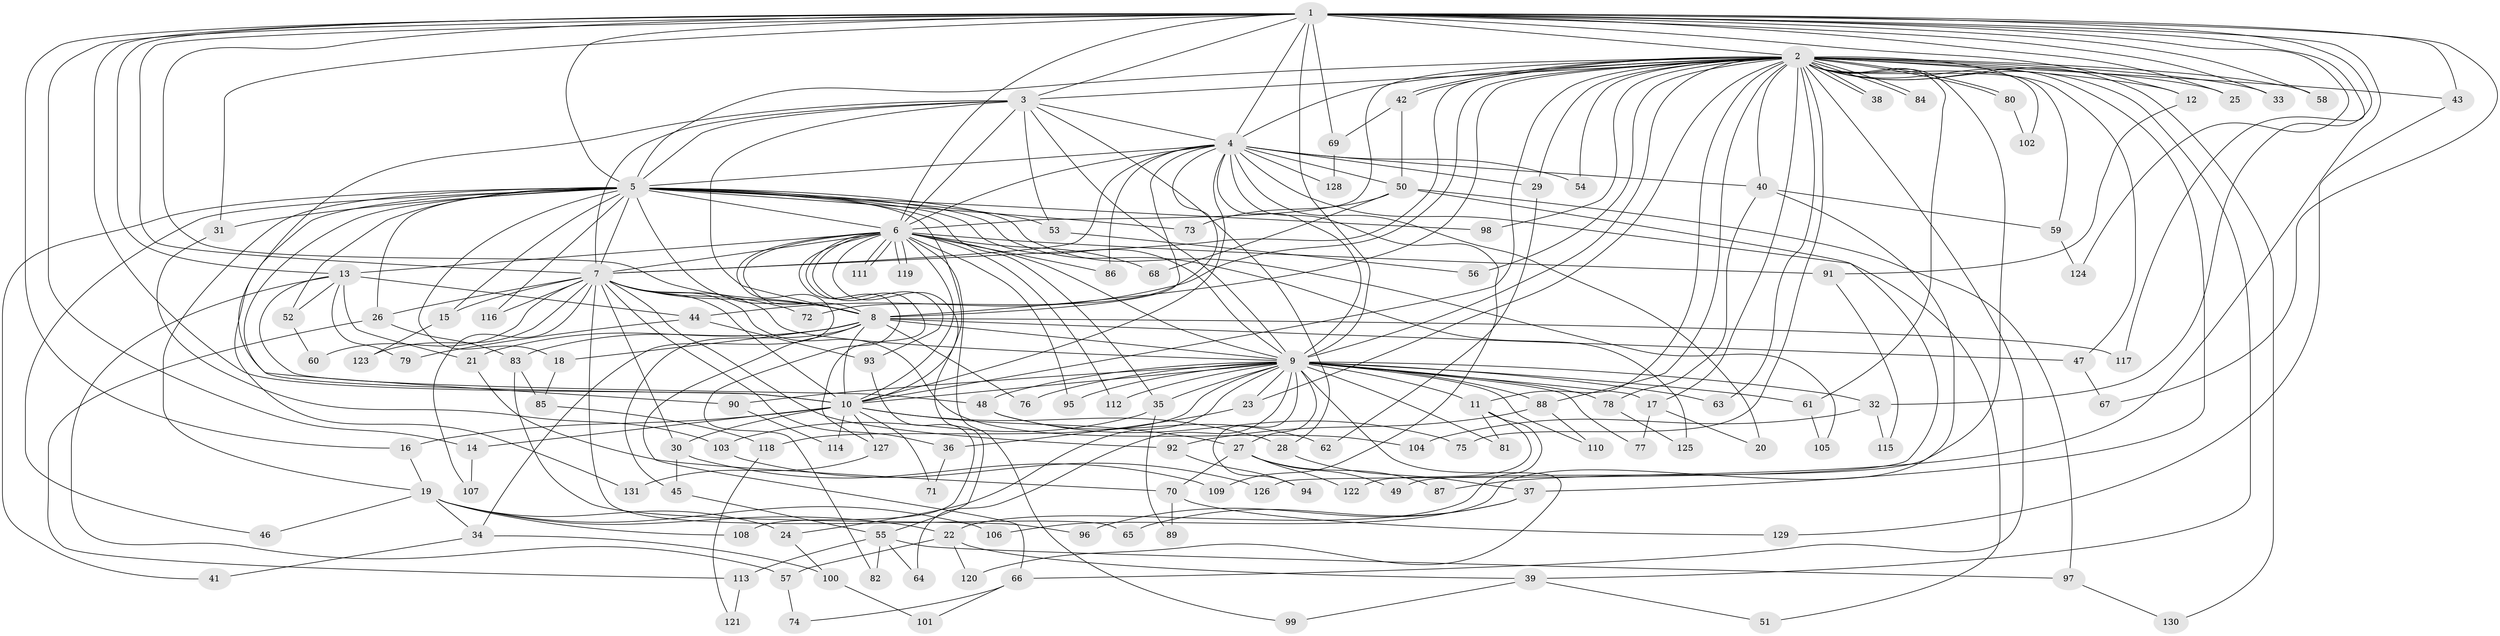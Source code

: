 // coarse degree distribution, {19: 0.012658227848101266, 35: 0.012658227848101266, 14: 0.012658227848101266, 17: 0.02531645569620253, 21: 0.012658227848101266, 16: 0.012658227848101266, 13: 0.02531645569620253, 27: 0.012658227848101266, 8: 0.02531645569620253, 3: 0.22784810126582278, 2: 0.4050632911392405, 4: 0.06329113924050633, 11: 0.012658227848101266, 7: 0.02531645569620253, 5: 0.0379746835443038, 6: 0.02531645569620253, 1: 0.05063291139240506}
// Generated by graph-tools (version 1.1) at 2025/49/03/04/25 22:49:23]
// undirected, 131 vertices, 287 edges
graph export_dot {
  node [color=gray90,style=filled];
  1;
  2;
  3;
  4;
  5;
  6;
  7;
  8;
  9;
  10;
  11;
  12;
  13;
  14;
  15;
  16;
  17;
  18;
  19;
  20;
  21;
  22;
  23;
  24;
  25;
  26;
  27;
  28;
  29;
  30;
  31;
  32;
  33;
  34;
  35;
  36;
  37;
  38;
  39;
  40;
  41;
  42;
  43;
  44;
  45;
  46;
  47;
  48;
  49;
  50;
  51;
  52;
  53;
  54;
  55;
  56;
  57;
  58;
  59;
  60;
  61;
  62;
  63;
  64;
  65;
  66;
  67;
  68;
  69;
  70;
  71;
  72;
  73;
  74;
  75;
  76;
  77;
  78;
  79;
  80;
  81;
  82;
  83;
  84;
  85;
  86;
  87;
  88;
  89;
  90;
  91;
  92;
  93;
  94;
  95;
  96;
  97;
  98;
  99;
  100;
  101;
  102;
  103;
  104;
  105;
  106;
  107;
  108;
  109;
  110;
  111;
  112;
  113;
  114;
  115;
  116;
  117;
  118;
  119;
  120;
  121;
  122;
  123;
  124;
  125;
  126;
  127;
  128;
  129;
  130;
  131;
  1 -- 2;
  1 -- 3;
  1 -- 4;
  1 -- 5;
  1 -- 6;
  1 -- 7;
  1 -- 8;
  1 -- 9;
  1 -- 10;
  1 -- 12;
  1 -- 13;
  1 -- 14;
  1 -- 16;
  1 -- 25;
  1 -- 31;
  1 -- 32;
  1 -- 33;
  1 -- 43;
  1 -- 58;
  1 -- 67;
  1 -- 69;
  1 -- 87;
  1 -- 117;
  1 -- 124;
  2 -- 3;
  2 -- 4;
  2 -- 5;
  2 -- 6;
  2 -- 7;
  2 -- 8;
  2 -- 9;
  2 -- 10;
  2 -- 11;
  2 -- 12;
  2 -- 17;
  2 -- 23;
  2 -- 25;
  2 -- 29;
  2 -- 33;
  2 -- 37;
  2 -- 38;
  2 -- 38;
  2 -- 39;
  2 -- 40;
  2 -- 42;
  2 -- 42;
  2 -- 43;
  2 -- 44;
  2 -- 47;
  2 -- 49;
  2 -- 54;
  2 -- 56;
  2 -- 58;
  2 -- 59;
  2 -- 61;
  2 -- 63;
  2 -- 66;
  2 -- 75;
  2 -- 80;
  2 -- 80;
  2 -- 84;
  2 -- 84;
  2 -- 88;
  2 -- 98;
  2 -- 102;
  2 -- 130;
  3 -- 4;
  3 -- 5;
  3 -- 6;
  3 -- 7;
  3 -- 8;
  3 -- 9;
  3 -- 10;
  3 -- 28;
  3 -- 53;
  4 -- 5;
  4 -- 6;
  4 -- 7;
  4 -- 8;
  4 -- 9;
  4 -- 10;
  4 -- 20;
  4 -- 29;
  4 -- 40;
  4 -- 50;
  4 -- 51;
  4 -- 54;
  4 -- 72;
  4 -- 86;
  4 -- 109;
  4 -- 128;
  5 -- 6;
  5 -- 7;
  5 -- 8;
  5 -- 9;
  5 -- 10;
  5 -- 15;
  5 -- 18;
  5 -- 19;
  5 -- 26;
  5 -- 31;
  5 -- 35;
  5 -- 41;
  5 -- 46;
  5 -- 52;
  5 -- 53;
  5 -- 73;
  5 -- 90;
  5 -- 98;
  5 -- 105;
  5 -- 116;
  5 -- 125;
  5 -- 131;
  6 -- 7;
  6 -- 8;
  6 -- 9;
  6 -- 10;
  6 -- 13;
  6 -- 34;
  6 -- 55;
  6 -- 68;
  6 -- 82;
  6 -- 86;
  6 -- 91;
  6 -- 93;
  6 -- 95;
  6 -- 99;
  6 -- 111;
  6 -- 111;
  6 -- 112;
  6 -- 119;
  6 -- 119;
  6 -- 127;
  7 -- 8;
  7 -- 9;
  7 -- 10;
  7 -- 15;
  7 -- 26;
  7 -- 30;
  7 -- 36;
  7 -- 60;
  7 -- 65;
  7 -- 72;
  7 -- 92;
  7 -- 104;
  7 -- 107;
  7 -- 116;
  7 -- 123;
  8 -- 9;
  8 -- 10;
  8 -- 18;
  8 -- 21;
  8 -- 45;
  8 -- 47;
  8 -- 66;
  8 -- 76;
  8 -- 83;
  8 -- 117;
  9 -- 10;
  9 -- 11;
  9 -- 17;
  9 -- 23;
  9 -- 24;
  9 -- 27;
  9 -- 32;
  9 -- 35;
  9 -- 48;
  9 -- 61;
  9 -- 63;
  9 -- 64;
  9 -- 76;
  9 -- 77;
  9 -- 78;
  9 -- 81;
  9 -- 88;
  9 -- 90;
  9 -- 94;
  9 -- 95;
  9 -- 110;
  9 -- 112;
  9 -- 118;
  9 -- 120;
  10 -- 14;
  10 -- 16;
  10 -- 27;
  10 -- 28;
  10 -- 30;
  10 -- 71;
  10 -- 114;
  10 -- 127;
  11 -- 22;
  11 -- 81;
  11 -- 122;
  12 -- 91;
  13 -- 21;
  13 -- 44;
  13 -- 48;
  13 -- 52;
  13 -- 57;
  13 -- 79;
  14 -- 107;
  15 -- 123;
  16 -- 19;
  17 -- 20;
  17 -- 77;
  18 -- 85;
  19 -- 22;
  19 -- 24;
  19 -- 34;
  19 -- 46;
  19 -- 106;
  19 -- 108;
  21 -- 70;
  22 -- 39;
  22 -- 57;
  22 -- 120;
  23 -- 36;
  24 -- 100;
  26 -- 83;
  26 -- 113;
  27 -- 49;
  27 -- 70;
  27 -- 87;
  27 -- 122;
  28 -- 37;
  29 -- 62;
  30 -- 45;
  30 -- 109;
  31 -- 103;
  32 -- 104;
  32 -- 115;
  34 -- 41;
  34 -- 100;
  35 -- 89;
  35 -- 103;
  36 -- 71;
  37 -- 65;
  37 -- 96;
  39 -- 51;
  39 -- 99;
  40 -- 59;
  40 -- 78;
  40 -- 106;
  42 -- 50;
  42 -- 69;
  43 -- 129;
  44 -- 79;
  44 -- 93;
  45 -- 55;
  47 -- 67;
  48 -- 62;
  48 -- 75;
  50 -- 68;
  50 -- 73;
  50 -- 97;
  50 -- 126;
  52 -- 60;
  53 -- 56;
  55 -- 64;
  55 -- 82;
  55 -- 97;
  55 -- 113;
  57 -- 74;
  59 -- 124;
  61 -- 105;
  66 -- 74;
  66 -- 101;
  69 -- 128;
  70 -- 89;
  70 -- 129;
  78 -- 125;
  80 -- 102;
  83 -- 85;
  83 -- 96;
  85 -- 118;
  88 -- 92;
  88 -- 110;
  90 -- 114;
  91 -- 115;
  92 -- 94;
  93 -- 108;
  97 -- 130;
  100 -- 101;
  103 -- 126;
  113 -- 121;
  118 -- 121;
  127 -- 131;
}
